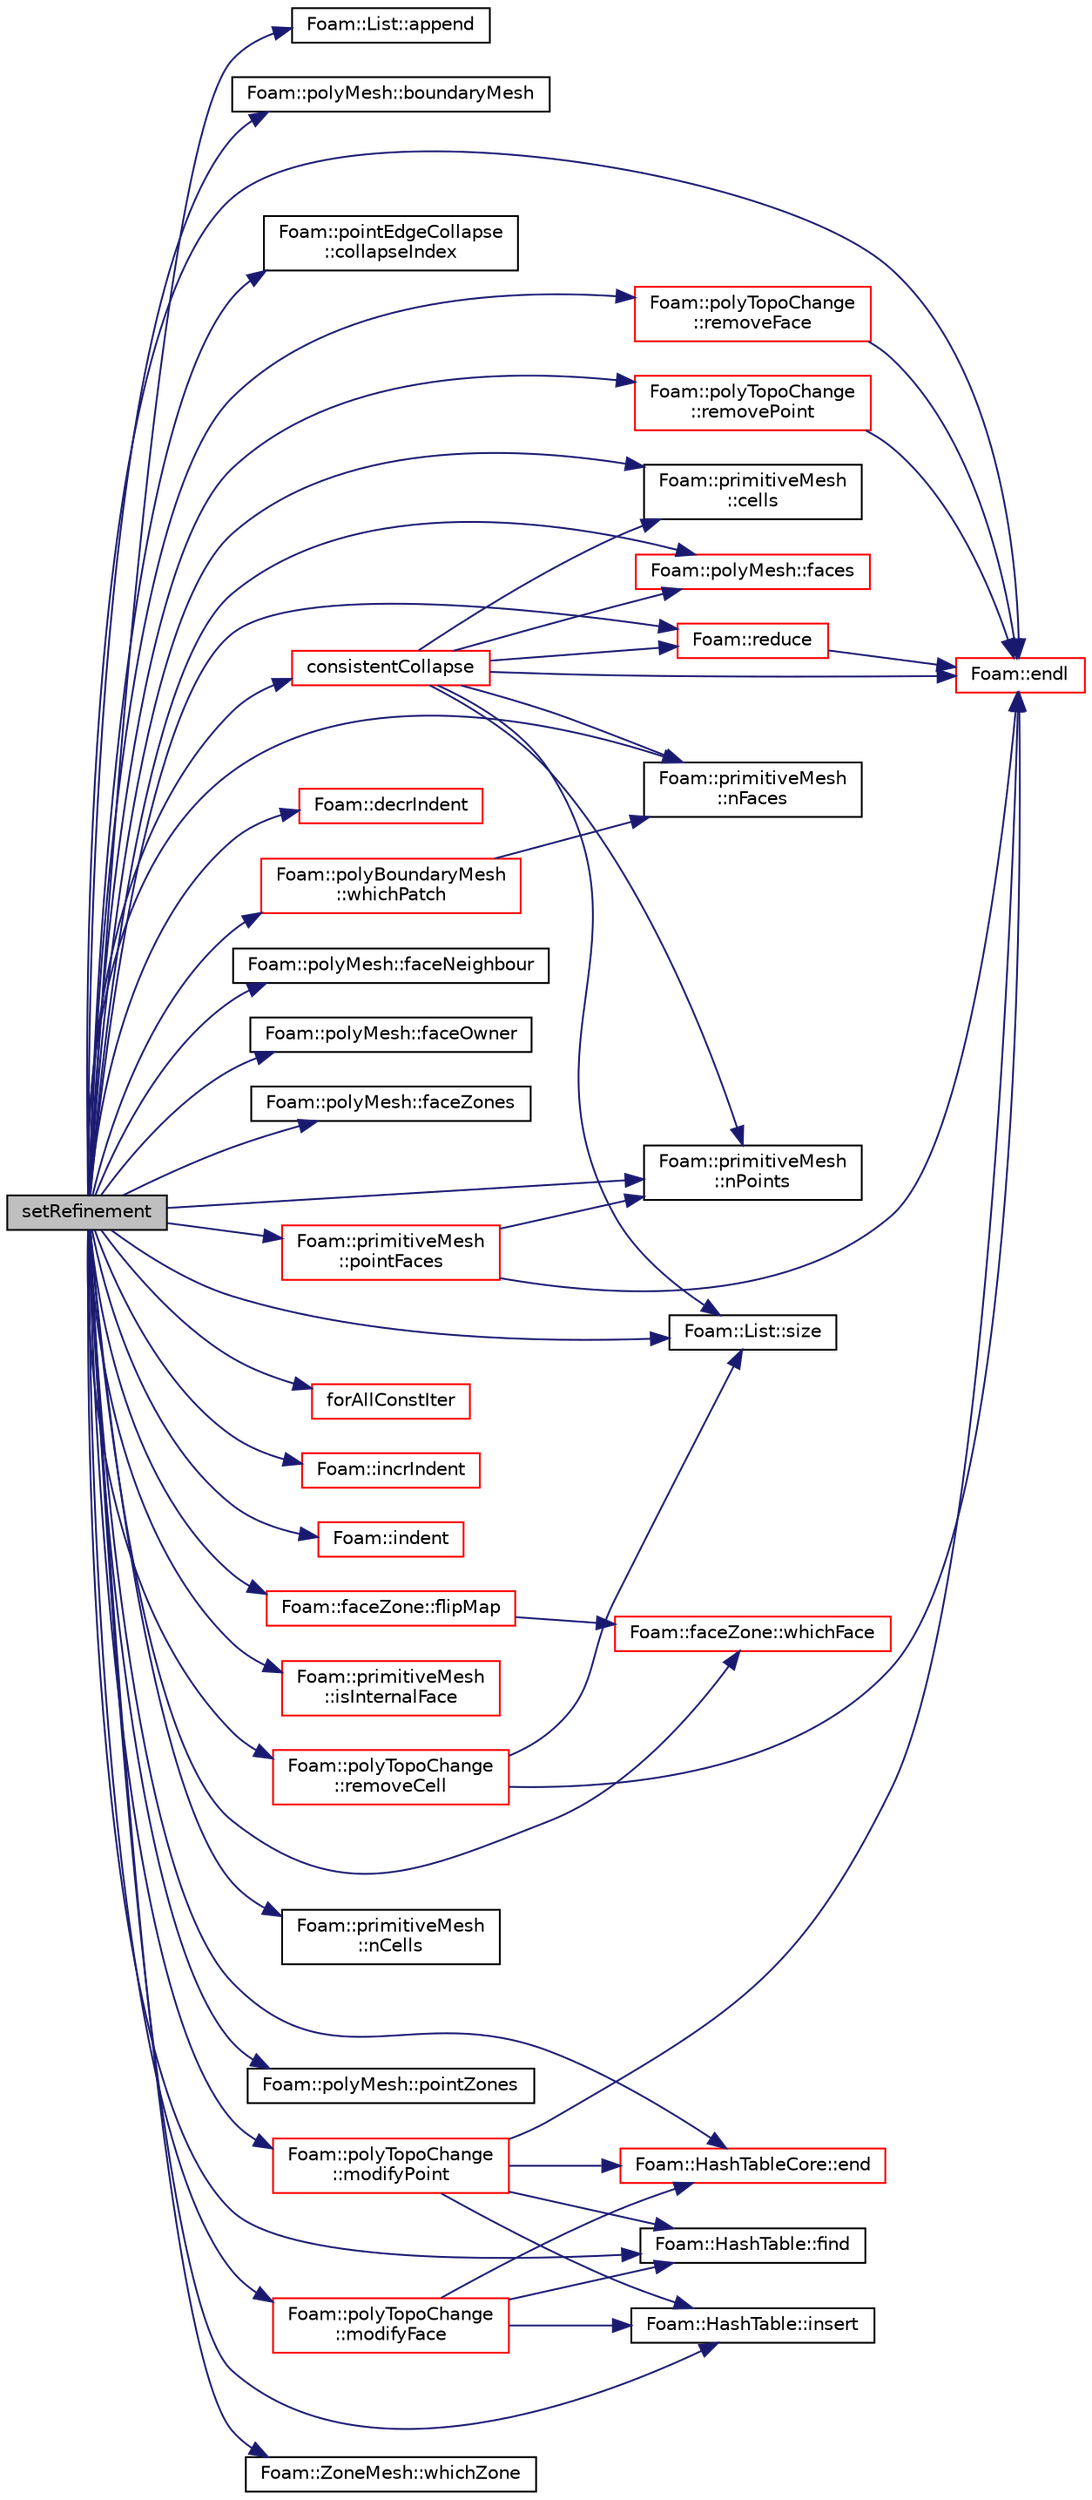 digraph "setRefinement"
{
  bgcolor="transparent";
  edge [fontname="Helvetica",fontsize="10",labelfontname="Helvetica",labelfontsize="10"];
  node [fontname="Helvetica",fontsize="10",shape=record];
  rankdir="LR";
  Node1863 [label="setRefinement",height=0.2,width=0.4,color="black", fillcolor="grey75", style="filled", fontcolor="black"];
  Node1863 -> Node1864 [color="midnightblue",fontsize="10",style="solid",fontname="Helvetica"];
  Node1864 [label="Foam::List::append",height=0.2,width=0.4,color="black",URL="$a26833.html#a399dd2bf0d9a32016717dc90126f016b",tooltip="Append an element at the end of the list. "];
  Node1863 -> Node1865 [color="midnightblue",fontsize="10",style="solid",fontname="Helvetica"];
  Node1865 [label="Foam::polyMesh::boundaryMesh",height=0.2,width=0.4,color="black",URL="$a28565.html#a9f2b68c134340291eda6197f47f25484",tooltip="Return boundary mesh. "];
  Node1863 -> Node1866 [color="midnightblue",fontsize="10",style="solid",fontname="Helvetica"];
  Node1866 [label="Foam::primitiveMesh\l::cells",height=0.2,width=0.4,color="black",URL="$a28685.html#af19bf800d725a623c7b1d0101d65e7d3"];
  Node1863 -> Node1867 [color="midnightblue",fontsize="10",style="solid",fontname="Helvetica"];
  Node1867 [label="Foam::pointEdgeCollapse\l::collapseIndex",height=0.2,width=0.4,color="black",URL="$a22441.html#aab597047908c9dd319be7aa73812f584"];
  Node1863 -> Node1868 [color="midnightblue",fontsize="10",style="solid",fontname="Helvetica"];
  Node1868 [label="consistentCollapse",height=0.2,width=0.4,color="red",URL="$a22401.html#a7e2bf473b4c7a583afaf66ea4927f247",tooltip="Ensure that the collapse is parallel consistent and update. "];
  Node1868 -> Node1866 [color="midnightblue",fontsize="10",style="solid",fontname="Helvetica"];
  Node1868 -> Node1873 [color="midnightblue",fontsize="10",style="solid",fontname="Helvetica"];
  Node1873 [label="Foam::endl",height=0.2,width=0.4,color="red",URL="$a21851.html#a2db8fe02a0d3909e9351bb4275b23ce4",tooltip="Add newline and flush stream. "];
  Node1868 -> Node1924 [color="midnightblue",fontsize="10",style="solid",fontname="Helvetica"];
  Node1924 [label="Foam::polyMesh::faces",height=0.2,width=0.4,color="red",URL="$a28565.html#a431c0a24765f0bb6d32f6a03ce0e9b57",tooltip="Return raw faces. "];
  Node1868 -> Node2023 [color="midnightblue",fontsize="10",style="solid",fontname="Helvetica"];
  Node2023 [label="Foam::primitiveMesh\l::nFaces",height=0.2,width=0.4,color="black",URL="$a28685.html#abe602c985a3c9ffa67176e969e77ca6f"];
  Node1868 -> Node1942 [color="midnightblue",fontsize="10",style="solid",fontname="Helvetica"];
  Node1942 [label="Foam::primitiveMesh\l::nPoints",height=0.2,width=0.4,color="black",URL="$a28685.html#a1c886a784a597459dbf2d9470798e9dd"];
  Node1868 -> Node1950 [color="midnightblue",fontsize="10",style="solid",fontname="Helvetica"];
  Node1950 [label="Foam::reduce",height=0.2,width=0.4,color="red",URL="$a21851.html#a7ffd6af4acc2eb9ba72ee296b5ecda23"];
  Node1950 -> Node1873 [color="midnightblue",fontsize="10",style="solid",fontname="Helvetica"];
  Node1868 -> Node1918 [color="midnightblue",fontsize="10",style="solid",fontname="Helvetica"];
  Node1918 [label="Foam::List::size",height=0.2,width=0.4,color="black",URL="$a26833.html#a8a5f6fa29bd4b500caf186f60245b384",tooltip="Override size to be inconsistent with allocated storage. "];
  Node1863 -> Node2314 [color="midnightblue",fontsize="10",style="solid",fontname="Helvetica"];
  Node2314 [label="Foam::decrIndent",height=0.2,width=0.4,color="red",URL="$a21851.html#a1c3a44e035fae1cd9d5a4a60a7e1c32b",tooltip="Decrement the indent level. "];
  Node1863 -> Node1972 [color="midnightblue",fontsize="10",style="solid",fontname="Helvetica"];
  Node1972 [label="Foam::HashTableCore::end",height=0.2,width=0.4,color="red",URL="$a26849.html#a540580a296c0ff351686ceb4f27b6fe6",tooltip="iteratorEnd set to beyond the end of any HashTable "];
  Node1863 -> Node1873 [color="midnightblue",fontsize="10",style="solid",fontname="Helvetica"];
  Node1863 -> Node2316 [color="midnightblue",fontsize="10",style="solid",fontname="Helvetica"];
  Node2316 [label="Foam::polyMesh::faceNeighbour",height=0.2,width=0.4,color="black",URL="$a28565.html#a9fb57b52c700ed61f09ada65412d13e3",tooltip="Return face neighbour. "];
  Node1863 -> Node2317 [color="midnightblue",fontsize="10",style="solid",fontname="Helvetica"];
  Node2317 [label="Foam::polyMesh::faceOwner",height=0.2,width=0.4,color="black",URL="$a28565.html#a57752b49bfee23ca1944c3fb0493974f",tooltip="Return face owner. "];
  Node1863 -> Node1924 [color="midnightblue",fontsize="10",style="solid",fontname="Helvetica"];
  Node1863 -> Node2058 [color="midnightblue",fontsize="10",style="solid",fontname="Helvetica"];
  Node2058 [label="Foam::polyMesh::faceZones",height=0.2,width=0.4,color="black",URL="$a28565.html#af216614a0f9997169eea2cade46dc9ba",tooltip="Return face zone mesh. "];
  Node1863 -> Node1971 [color="midnightblue",fontsize="10",style="solid",fontname="Helvetica"];
  Node1971 [label="Foam::HashTable::find",height=0.2,width=0.4,color="black",URL="$a26841.html#a76b2c74ebd9f33fa9f76261b027ffc11",tooltip="Find and return an iterator set at the hashedEntry. "];
  Node1863 -> Node2318 [color="midnightblue",fontsize="10",style="solid",fontname="Helvetica"];
  Node2318 [label="Foam::faceZone::flipMap",height=0.2,width=0.4,color="red",URL="$a28665.html#a03ecd61e4e943657de29efcacd488b19",tooltip="Return face flip map. "];
  Node2318 -> Node2285 [color="midnightblue",fontsize="10",style="solid",fontname="Helvetica"];
  Node2285 [label="Foam::faceZone::whichFace",height=0.2,width=0.4,color="red",URL="$a28665.html#a2a776b244e1eea320ab33cc0a21cf56a",tooltip="Helper function to re-direct to zone::localID(...) "];
  Node1863 -> Node2086 [color="midnightblue",fontsize="10",style="solid",fontname="Helvetica"];
  Node2086 [label="forAllConstIter",height=0.2,width=0.4,color="red",URL="$a39311.html#ae21e2836509b0fa7f7cedf6493b11b09"];
  Node1863 -> Node2395 [color="midnightblue",fontsize="10",style="solid",fontname="Helvetica"];
  Node2395 [label="Foam::incrIndent",height=0.2,width=0.4,color="red",URL="$a21851.html#a5baff2b2334a238271b33f039e5dde5c",tooltip="Increment the indent level. "];
  Node1863 -> Node2401 [color="midnightblue",fontsize="10",style="solid",fontname="Helvetica"];
  Node2401 [label="Foam::indent",height=0.2,width=0.4,color="red",URL="$a21851.html#ae297c57ea5b952a8bc9e4f30f7ea8701",tooltip="Indent stream. "];
  Node1863 -> Node1961 [color="midnightblue",fontsize="10",style="solid",fontname="Helvetica"];
  Node1961 [label="Foam::HashTable::insert",height=0.2,width=0.4,color="black",URL="$a26841.html#a5eee1e0e199ad59b9cb3916cd42156e0",tooltip="Insert a new hashedEntry. "];
  Node1863 -> Node2331 [color="midnightblue",fontsize="10",style="solid",fontname="Helvetica"];
  Node2331 [label="Foam::primitiveMesh\l::isInternalFace",height=0.2,width=0.4,color="red",URL="$a28685.html#ae3e48ad9ec4c5132ec7d3d702ad17c9e",tooltip="Return true if given face label is internal to the mesh. "];
  Node1863 -> Node1986 [color="midnightblue",fontsize="10",style="solid",fontname="Helvetica"];
  Node1986 [label="Foam::polyTopoChange\l::modifyFace",height=0.2,width=0.4,color="red",URL="$a22449.html#a7d0d5d15783d4a43fcd10a838bece1ae",tooltip="Modify vertices or cell of face. "];
  Node1986 -> Node1971 [color="midnightblue",fontsize="10",style="solid",fontname="Helvetica"];
  Node1986 -> Node1972 [color="midnightblue",fontsize="10",style="solid",fontname="Helvetica"];
  Node1986 -> Node1961 [color="midnightblue",fontsize="10",style="solid",fontname="Helvetica"];
  Node1863 -> Node1966 [color="midnightblue",fontsize="10",style="solid",fontname="Helvetica"];
  Node1966 [label="Foam::polyTopoChange\l::modifyPoint",height=0.2,width=0.4,color="red",URL="$a22449.html#ad83e85fd833a84d24f0a29064ed6163d",tooltip="Modify coordinate. "];
  Node1966 -> Node1873 [color="midnightblue",fontsize="10",style="solid",fontname="Helvetica"];
  Node1966 -> Node1971 [color="midnightblue",fontsize="10",style="solid",fontname="Helvetica"];
  Node1966 -> Node1972 [color="midnightblue",fontsize="10",style="solid",fontname="Helvetica"];
  Node1966 -> Node1961 [color="midnightblue",fontsize="10",style="solid",fontname="Helvetica"];
  Node1863 -> Node2024 [color="midnightblue",fontsize="10",style="solid",fontname="Helvetica"];
  Node2024 [label="Foam::primitiveMesh\l::nCells",height=0.2,width=0.4,color="black",URL="$a28685.html#a13b94bdb0926552bf78ad5210a73a3d5"];
  Node1863 -> Node2023 [color="midnightblue",fontsize="10",style="solid",fontname="Helvetica"];
  Node1863 -> Node1942 [color="midnightblue",fontsize="10",style="solid",fontname="Helvetica"];
  Node1863 -> Node2402 [color="midnightblue",fontsize="10",style="solid",fontname="Helvetica"];
  Node2402 [label="Foam::primitiveMesh\l::pointFaces",height=0.2,width=0.4,color="red",URL="$a28685.html#acc347dd5dd3557af888ac3dd86d90d22"];
  Node2402 -> Node1873 [color="midnightblue",fontsize="10",style="solid",fontname="Helvetica"];
  Node2402 -> Node1942 [color="midnightblue",fontsize="10",style="solid",fontname="Helvetica"];
  Node1863 -> Node2056 [color="midnightblue",fontsize="10",style="solid",fontname="Helvetica"];
  Node2056 [label="Foam::polyMesh::pointZones",height=0.2,width=0.4,color="black",URL="$a28565.html#a611d392e09d31b6aa892d42c7646b1ef",tooltip="Return point zone mesh. "];
  Node1863 -> Node1950 [color="midnightblue",fontsize="10",style="solid",fontname="Helvetica"];
  Node1863 -> Node2021 [color="midnightblue",fontsize="10",style="solid",fontname="Helvetica"];
  Node2021 [label="Foam::polyTopoChange\l::removeCell",height=0.2,width=0.4,color="red",URL="$a22449.html#acf9e473b5df98a1b8ac08a32301b575c",tooltip="Remove/merge cell. "];
  Node2021 -> Node1918 [color="midnightblue",fontsize="10",style="solid",fontname="Helvetica"];
  Node2021 -> Node1873 [color="midnightblue",fontsize="10",style="solid",fontname="Helvetica"];
  Node1863 -> Node2007 [color="midnightblue",fontsize="10",style="solid",fontname="Helvetica"];
  Node2007 [label="Foam::polyTopoChange\l::removeFace",height=0.2,width=0.4,color="red",URL="$a22449.html#a5045d04a88d2f7bcc35f2ce0e652d168",tooltip="Remove/merge face. "];
  Node2007 -> Node1873 [color="midnightblue",fontsize="10",style="solid",fontname="Helvetica"];
  Node1863 -> Node1984 [color="midnightblue",fontsize="10",style="solid",fontname="Helvetica"];
  Node1984 [label="Foam::polyTopoChange\l::removePoint",height=0.2,width=0.4,color="red",URL="$a22449.html#a01afb06197fad38def20100780f8aa52",tooltip="Remove/merge point. "];
  Node1984 -> Node1873 [color="midnightblue",fontsize="10",style="solid",fontname="Helvetica"];
  Node1863 -> Node1918 [color="midnightblue",fontsize="10",style="solid",fontname="Helvetica"];
  Node1863 -> Node2285 [color="midnightblue",fontsize="10",style="solid",fontname="Helvetica"];
  Node1863 -> Node2378 [color="midnightblue",fontsize="10",style="solid",fontname="Helvetica"];
  Node2378 [label="Foam::polyBoundaryMesh\l::whichPatch",height=0.2,width=0.4,color="red",URL="$a28557.html#aa2ff13fd90903c4f4cdfe81b48b2bb92",tooltip="Return patch index for a given face label. "];
  Node2378 -> Node2023 [color="midnightblue",fontsize="10",style="solid",fontname="Helvetica"];
  Node1863 -> Node2413 [color="midnightblue",fontsize="10",style="solid",fontname="Helvetica"];
  Node2413 [label="Foam::ZoneMesh::whichZone",height=0.2,width=0.4,color="black",URL="$a28677.html#ad9948c6afa6162ff01554f71ff676aa2",tooltip="Given a global object index, return the zone it is in. "];
}
